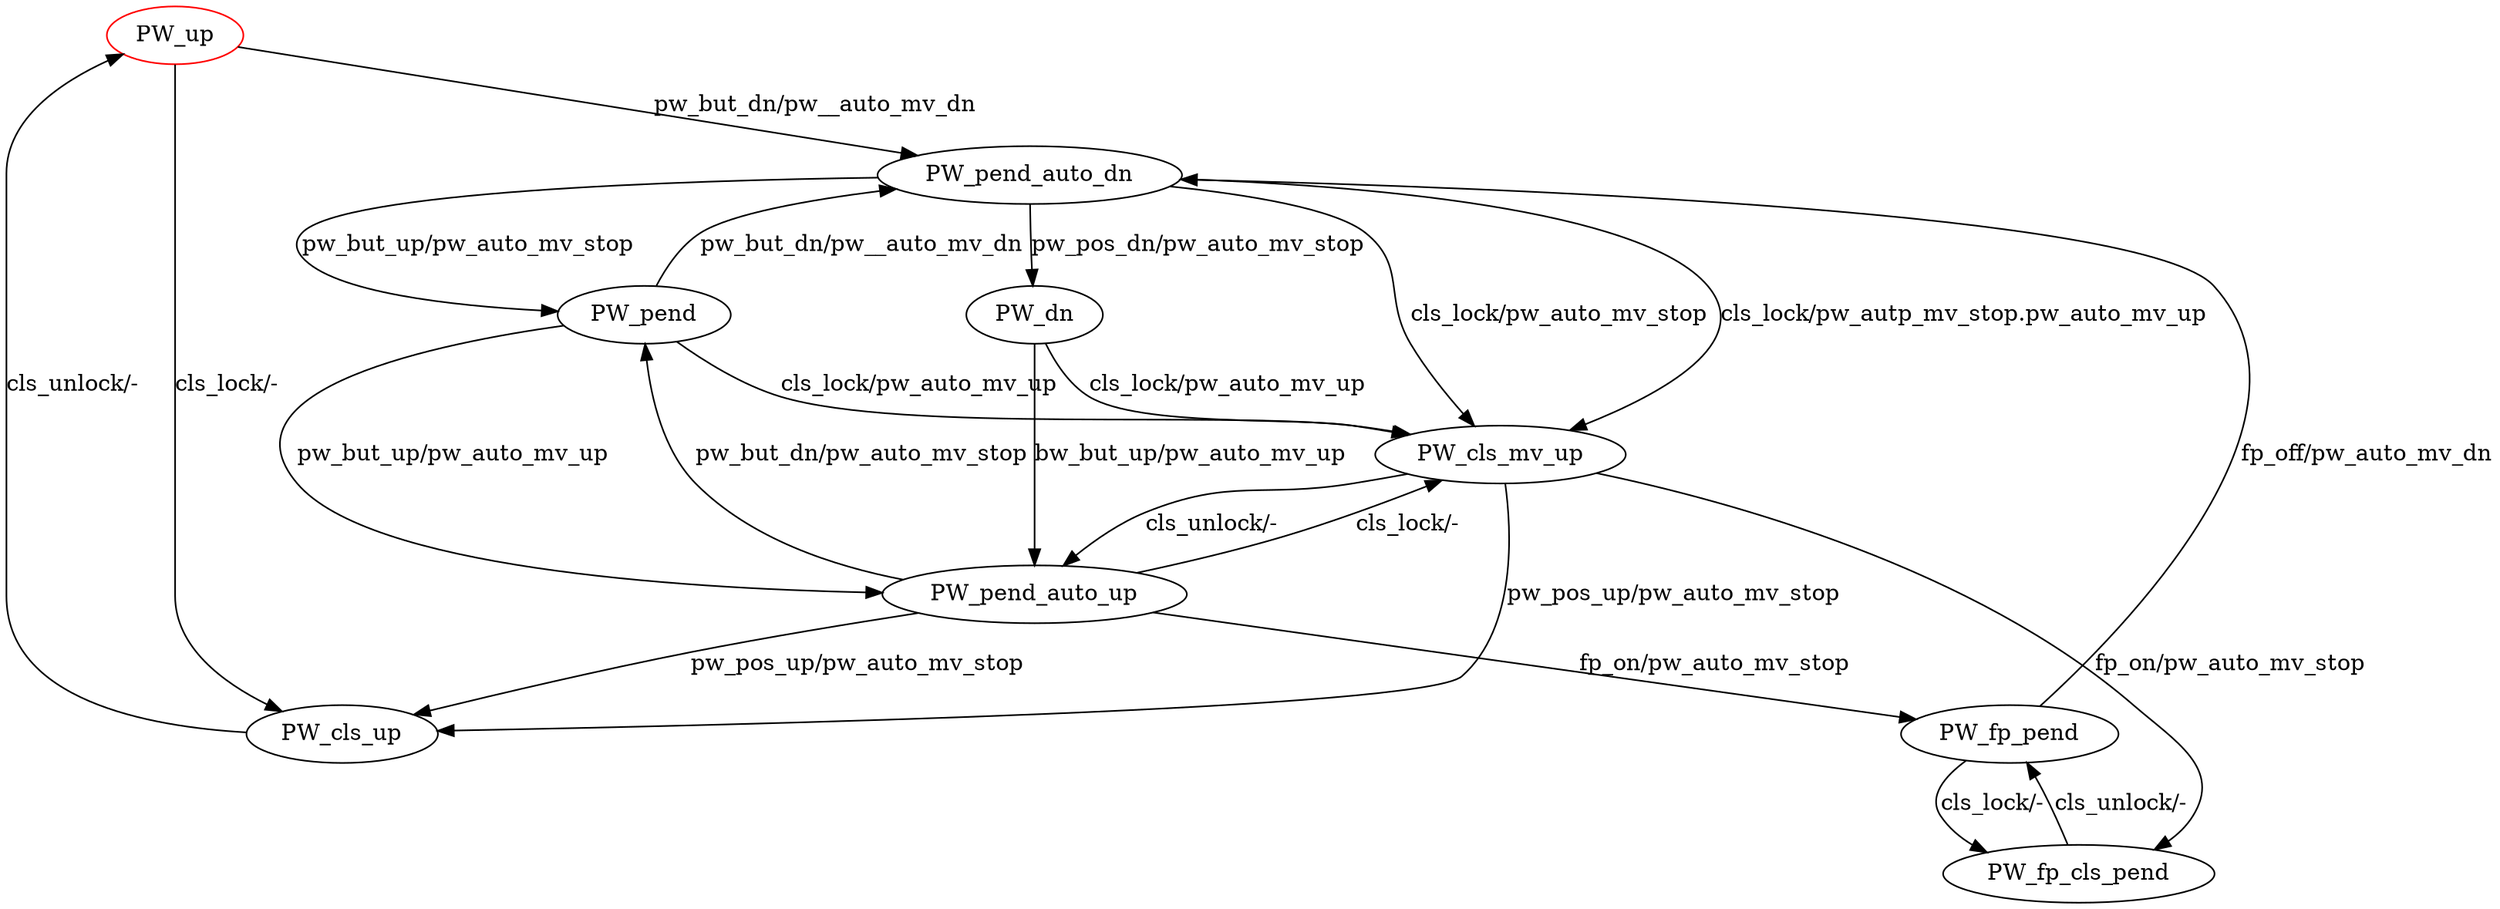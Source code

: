 digraph G {
label=""
PW_up [color="red"]
PW_pend_auto_dn
PW_pend
PW_dn
PW_pend_auto_up
PW_fp_pend
PW_fp_cls_pend
PW_cls_mv_up
PW_cls_up
PW_up [label="PW_up"];
PW_up -> PW_pend_auto_dn[label="pw_but_dn/pw__auto_mv_dn"]
PW_up -> PW_cls_up[label="cls_lock/-"]
PW_pend_auto_dn [label="PW_pend_auto_dn"];
PW_pend_auto_dn -> PW_cls_mv_up[label="cls_lock/pw_auto_mv_stop"]
PW_pend_auto_dn -> PW_pend[label="pw_but_up/pw_auto_mv_stop"]
PW_pend_auto_dn -> PW_dn[label="pw_pos_dn/pw_auto_mv_stop"]
PW_pend_auto_dn -> PW_cls_mv_up[label="cls_lock/pw_autp_mv_stop.pw_auto_mv_up"]
PW_pend [label="PW_pend"];
PW_pend -> PW_pend_auto_dn[label="pw_but_dn/pw__auto_mv_dn"]
PW_pend -> PW_pend_auto_up[label="pw_but_up/pw_auto_mv_up"]
PW_pend -> PW_cls_mv_up[label="cls_lock/pw_auto_mv_up"]
PW_dn [label="PW_dn"];
PW_dn -> PW_pend_auto_up[label="bw_but_up/pw_auto_mv_up"]
PW_dn -> PW_cls_mv_up[label="cls_lock/pw_auto_mv_up"]
PW_pend_auto_up [label="PW_pend_auto_up"];
PW_pend_auto_up -> PW_pend[label="pw_but_dn/pw_auto_mv_stop"]
PW_pend_auto_up -> PW_fp_pend[label="fp_on/pw_auto_mv_stop"]
PW_pend_auto_up -> PW_cls_mv_up[label="cls_lock/-"]
PW_pend_auto_up -> PW_cls_up[label="pw_pos_up/pw_auto_mv_stop"]
PW_fp_pend [label="PW_fp_pend"];
PW_fp_pend -> PW_fp_cls_pend[label="cls_lock/-"]
PW_fp_pend -> PW_pend_auto_dn[label="fp_off/pw_auto_mv_dn"]
PW_fp_cls_pend [label="PW_fp_cls_pend"];
PW_fp_cls_pend -> PW_fp_pend[label="cls_unlock/-"]
PW_cls_mv_up [label="PW_cls_mv_up"];
PW_cls_mv_up -> PW_pend_auto_up[label="cls_unlock/-"]
PW_cls_mv_up -> PW_cls_up[label="pw_pos_up/pw_auto_mv_stop"]
PW_cls_mv_up -> PW_fp_cls_pend[label="fp_on/pw_auto_mv_stop"]
PW_cls_up [label="PW_cls_up"];
PW_cls_up -> PW_up[label="cls_unlock/-"]
}